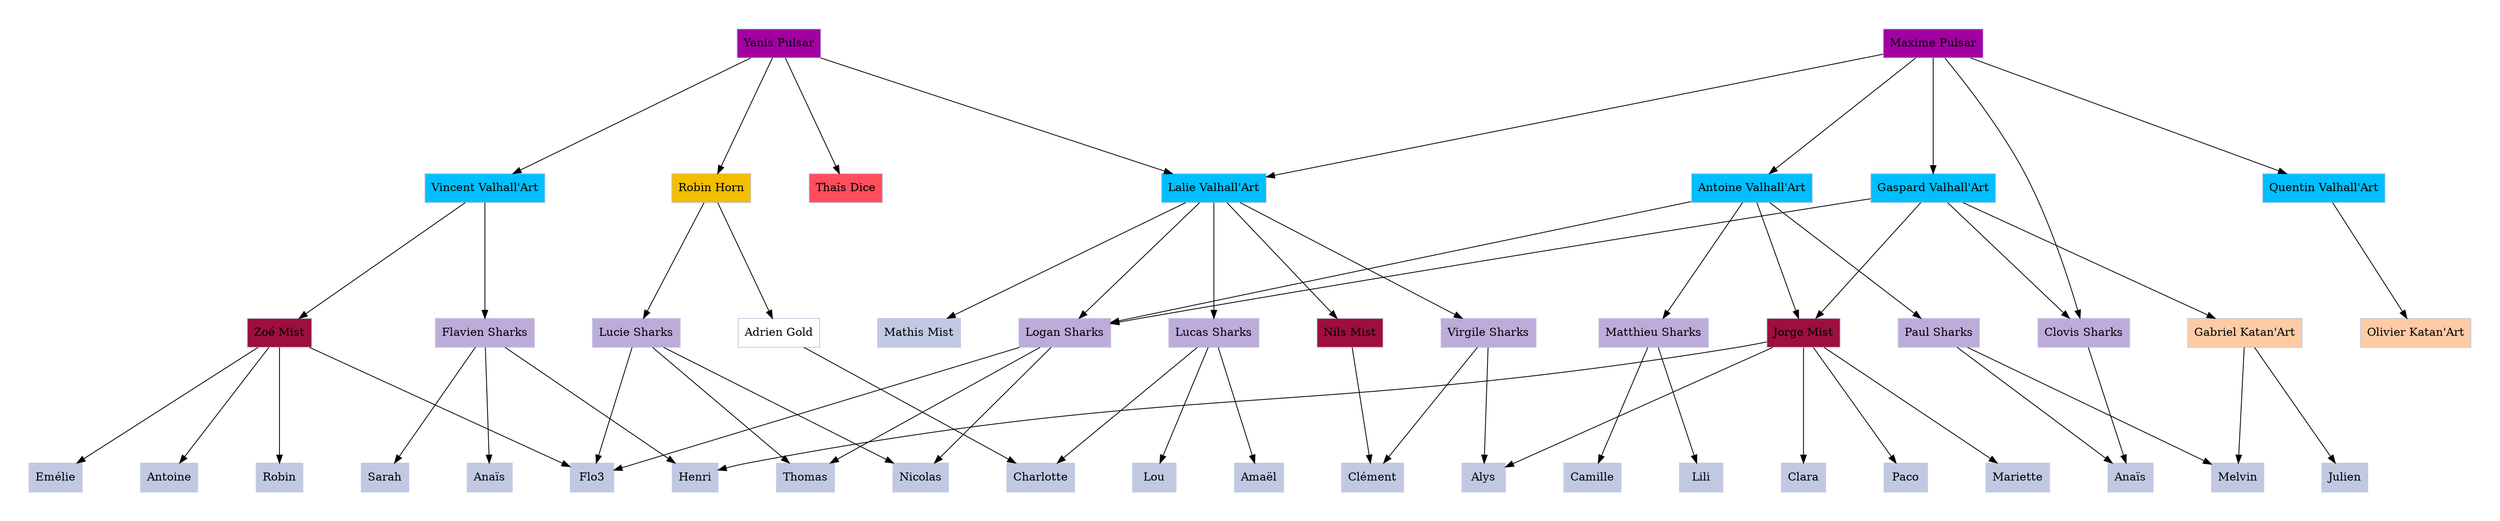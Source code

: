 /*
Il y a deux étapes :
    - Ajouter le lien de fillotage dans la liste en dessous (voir syntaxe plus bas)
    - Ajouter le nom de la personne dans la promo correspondante
*/

/*
ou
Si nom en plusieurs mots, mettre entre guillemets : ex "Antoine Moran" (VAUT AUSSI A DROITE). Ex :

*/


digraph G {


# Ajoutez vos fillotages ici (je les commiterai dans 2 ans) :

node[color = "#c1c9e2", style=filled, shape=rectangle];
graph [pad="0.5", nodesep="1", ranksep="2"];
"Antoine Valhall'Art" -> {"Jorge Mist", "Logan Sharks", "Matthieu Sharks", "Paul Sharks"}
"Gaspard Valhall'Art" -> {"Logan Sharks", "Jorge Mist", "Clovis Sharks", "Gabriel Katan'Art"}
"Lucie Sharks" -> {"Nicolas", "Thomas", "Flo3"}
"Lalie Valhall'Art" -> {"Virgile Sharks", "Lucas Sharks", "Logan Sharks", "Nils Mist", "Mathis Mist"}
"Quentin Valhall'Art" -> "Olivier Katan'Art"
"Maxime Pulsar" -> {"Lalie Valhall'Art", "Quentin Valhall'Art", "Antoine Valhall'Art", "Gaspard Valhall'Art", "Clovis Sharks"}
"Yanis Pulsar" -> {"Lalie Valhall'Art", "Robin Horn", "Vincent Valhall'Art", "Thaïs Dice"}
"Robin Horn" -> {"Lucie Sharks", "Adrien Gold"}
"Vincent Valhall'Art" -> {"Flavien Sharks", "Zoé Mist"}
"Jorge Mist" -> {"Henri", "Clara", "Alys", "Paco", "Mariette"}
"Virgile Sharks" -> {"Alys", "Clément"}
"Flavien Sharks" -> {"Henri", "Anaïs1", "Sarah"}
"Logan Sharks" -> {"Nicolas", "Thomas", "Flo3"}
"Matthieu Sharks" -> {"Lili", "Camille"}
"Clovis Sharks" -> {"Anaïs2"}
"Paul Sharks" -> {"Anaïs2", "Melvin"}
"Gabriel Katan'Art" -> {"Julien", "Melvin"}
"Lucas Sharks" -> {"Charlotte" "Lou" "Amaël"}
"Nils Mist" -> {"Clément"}
"Zoé Mist" -> {"Robin", "Antoine", "Flo3", "Emélie"}
"Adrien Gold" -> {"Charlotte"}


##################################
#Zone de non droit

/*
"Flavien Sharks" -> {"Antoine Valhall'Art"} [style=dotted]
"Lalie Valhall'Art" -> {"Zoé Mist"} [style=dotted]
"Jorge Mist" -> {"Lucas Sharks"}
*/

##################################

# Mettez votre nom dans la bonne promo pour l'alignement
# Promo 2015
{
}
# Promo 2016
{
}
{
}
# Promo 2018
{
}
# Promo 2019
{
}
# Promo 2020
{
}
# Promo 2021
{
}
# Promo 2022
{
"Yanis Pulsar" "Maxime Pulsar"}
# Promo 2023
{
"Thaïs Dice" "Robin Horn" "Vincent Valhall'Art" "Quentin Valhall'Art" "Antoine Valhall'Art" "Lalie Valhall'Art" "Gaspard Valhall'Art"}
# Promo 2024
{
"Lucie Sharks" "Adrien Gold" "Flavien Sharks" "Zoé Mist" "Nils Mist" "Olivier Katan'Art" "Paul Sharks" "Matthieu Sharks" "Lucas Sharks" "Logan Sharks" "Virgile Sharks" "Clovis Sharks" "Gabriel Katan'Art" "Jorge Mist"}
# Promo 2025
{
"Henri" "Clara" "Anaïs1" "Sarah" "Alys" "Nicolas" "Flo3" "Anaïs2" "Camille" "Thomas" "Mariette" "Paco" "Lili" "Julien" "Melvin" "Charlotte" "Clément" "Emélie" "Antoine" "Robin"}
#Pas besoin de toucher ici, le programme s'en charge
    "Yanis Pulsar"[fillcolor="#a300a3"]
    "Maxime Pulsar"[fillcolor="#a300a3"]
    "Thaïs Dice"[fillcolor="#ff4d5c"]
    "Robin Horn"[fillcolor="#f2be00"]
    "Vincent Valhall'Art"[fillcolor="#00BFFF"]
    "Quentin Valhall'Art"[fillcolor="#00BFFF"]
    "Antoine Valhall'Art"[fillcolor="#00BFFF"]
    "Lalie Valhall'Art"[fillcolor="#00BFFF"]
    "Gaspard Valhall'Art"[fillcolor="#00BFFF"]
    "Lucie Sharks"[fillcolor="#bdabda"]
    "Adrien Gold"[fillcolor="#ffffff"]
    "Flavien Sharks"[fillcolor="#bdabda"]
    "Zoé Mist"[fillcolor="#9e0e40"]
    "Nils Mist"[fillcolor="#9e0e40"]
    "Olivier Katan'Art"[fillcolor="#ffcba4"]
    "Paul Sharks"[fillcolor="#bdabda"]
    "Matthieu Sharks"[fillcolor="#bdabda"]
    "Lucas Sharks"[fillcolor="#bdabda"]
    "Logan Sharks"[fillcolor="#bdabda"]
    "Virgile Sharks"[fillcolor="#bdabda"]
    "Clovis Sharks"[fillcolor="#bdabda"]
    "Gabriel Katan'Art"[fillcolor="#ffcba4"]
    "Jorge Mist"[fillcolor="#9e0e40"]
    "Henri"[fillcolor=""]
    "Clara"[fillcolor=""]
    "Anaïs1"[fillcolor=""][label="Anaïs"]
    "Alys"[fillcolor=""]
    "Nicolas"[fillcolor=""]
    "Flo3"[fillcolor=""]
    "Anaïs2"[fillcolor=""][label="Anaïs"]
    "Mariette"[fillcolor=""]
    "Paco"[fillcolor=""]
    "Lili"[fillcolor=""]
    "Julien"[fillcolor=""]
    "Melvin"[fillcolor=""]
    "Charlotte"[fillcolor=""]
    "Emélie"[fillcolor=""]
}
